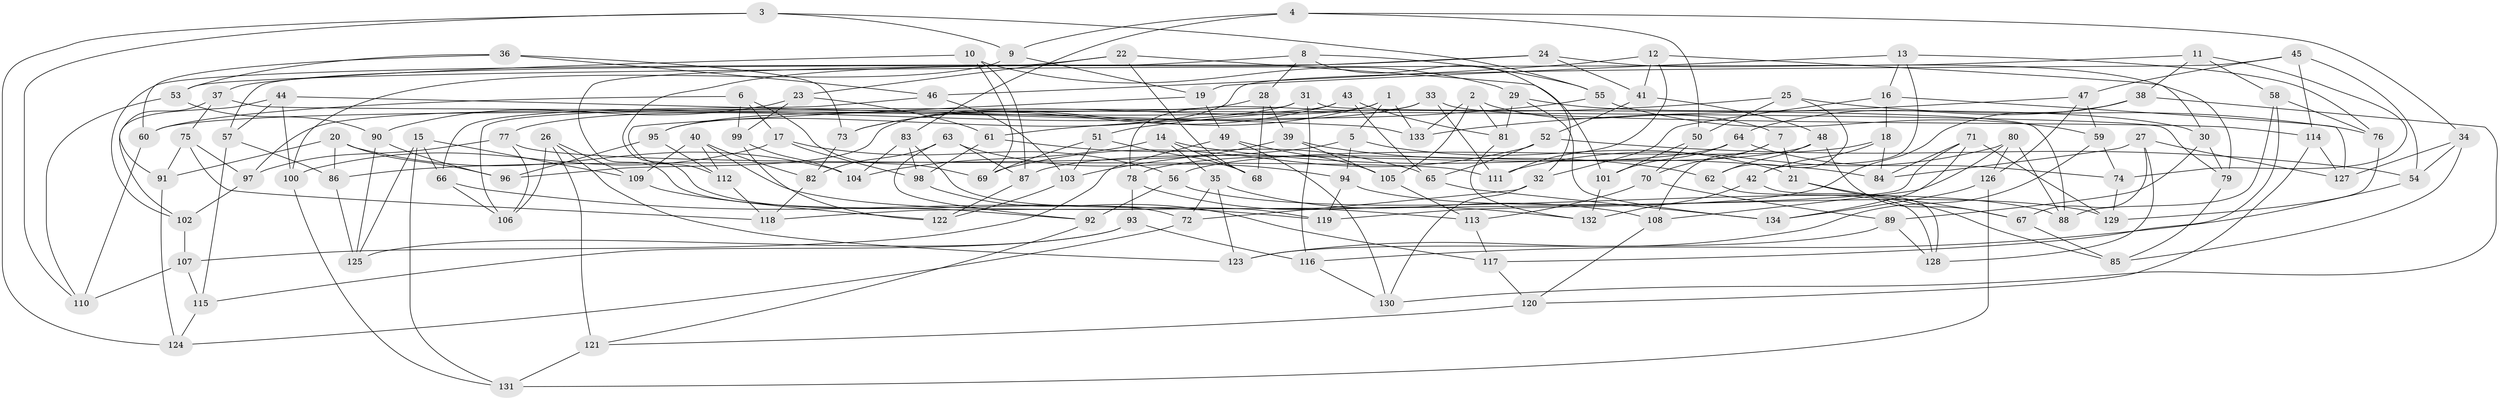// Generated by graph-tools (version 1.1) at 2025/16/03/09/25 04:16:32]
// undirected, 134 vertices, 268 edges
graph export_dot {
graph [start="1"]
  node [color=gray90,style=filled];
  1;
  2;
  3;
  4;
  5;
  6;
  7;
  8;
  9;
  10;
  11;
  12;
  13;
  14;
  15;
  16;
  17;
  18;
  19;
  20;
  21;
  22;
  23;
  24;
  25;
  26;
  27;
  28;
  29;
  30;
  31;
  32;
  33;
  34;
  35;
  36;
  37;
  38;
  39;
  40;
  41;
  42;
  43;
  44;
  45;
  46;
  47;
  48;
  49;
  50;
  51;
  52;
  53;
  54;
  55;
  56;
  57;
  58;
  59;
  60;
  61;
  62;
  63;
  64;
  65;
  66;
  67;
  68;
  69;
  70;
  71;
  72;
  73;
  74;
  75;
  76;
  77;
  78;
  79;
  80;
  81;
  82;
  83;
  84;
  85;
  86;
  87;
  88;
  89;
  90;
  91;
  92;
  93;
  94;
  95;
  96;
  97;
  98;
  99;
  100;
  101;
  102;
  103;
  104;
  105;
  106;
  107;
  108;
  109;
  110;
  111;
  112;
  113;
  114;
  115;
  116;
  117;
  118;
  119;
  120;
  121;
  122;
  123;
  124;
  125;
  126;
  127;
  128;
  129;
  130;
  131;
  132;
  133;
  134;
  1 -- 96;
  1 -- 73;
  1 -- 133;
  1 -- 5;
  2 -- 133;
  2 -- 105;
  2 -- 81;
  2 -- 7;
  3 -- 55;
  3 -- 124;
  3 -- 110;
  3 -- 9;
  4 -- 9;
  4 -- 34;
  4 -- 83;
  4 -- 50;
  5 -- 21;
  5 -- 86;
  5 -- 94;
  6 -- 17;
  6 -- 99;
  6 -- 60;
  6 -- 69;
  7 -- 21;
  7 -- 70;
  7 -- 108;
  8 -- 57;
  8 -- 32;
  8 -- 28;
  8 -- 55;
  9 -- 100;
  9 -- 19;
  10 -- 87;
  10 -- 69;
  10 -- 37;
  10 -- 29;
  11 -- 58;
  11 -- 53;
  11 -- 38;
  11 -- 74;
  12 -- 30;
  12 -- 111;
  12 -- 46;
  12 -- 41;
  13 -- 76;
  13 -- 16;
  13 -- 42;
  13 -- 19;
  14 -- 35;
  14 -- 84;
  14 -- 68;
  14 -- 104;
  15 -- 66;
  15 -- 109;
  15 -- 131;
  15 -- 125;
  16 -- 127;
  16 -- 32;
  16 -- 18;
  17 -- 56;
  17 -- 100;
  17 -- 98;
  18 -- 42;
  18 -- 84;
  18 -- 56;
  19 -- 49;
  19 -- 112;
  20 -- 96;
  20 -- 86;
  20 -- 104;
  20 -- 91;
  21 -- 67;
  21 -- 85;
  22 -- 92;
  22 -- 23;
  22 -- 68;
  22 -- 101;
  23 -- 61;
  23 -- 99;
  23 -- 90;
  24 -- 102;
  24 -- 72;
  24 -- 41;
  24 -- 79;
  25 -- 62;
  25 -- 50;
  25 -- 51;
  25 -- 76;
  26 -- 123;
  26 -- 106;
  26 -- 121;
  26 -- 109;
  27 -- 67;
  27 -- 128;
  27 -- 84;
  27 -- 127;
  28 -- 68;
  28 -- 60;
  28 -- 39;
  29 -- 30;
  29 -- 81;
  29 -- 134;
  30 -- 89;
  30 -- 79;
  31 -- 106;
  31 -- 88;
  31 -- 116;
  31 -- 77;
  32 -- 72;
  32 -- 130;
  33 -- 78;
  33 -- 95;
  33 -- 114;
  33 -- 111;
  34 -- 127;
  34 -- 85;
  34 -- 54;
  35 -- 72;
  35 -- 108;
  35 -- 123;
  36 -- 60;
  36 -- 46;
  36 -- 73;
  36 -- 53;
  37 -- 79;
  37 -- 75;
  37 -- 91;
  38 -- 119;
  38 -- 130;
  38 -- 64;
  39 -- 103;
  39 -- 105;
  39 -- 62;
  40 -- 113;
  40 -- 82;
  40 -- 109;
  40 -- 112;
  41 -- 52;
  41 -- 48;
  42 -- 132;
  42 -- 128;
  43 -- 73;
  43 -- 65;
  43 -- 97;
  43 -- 81;
  44 -- 57;
  44 -- 100;
  44 -- 102;
  44 -- 133;
  45 -- 95;
  45 -- 114;
  45 -- 54;
  45 -- 47;
  46 -- 103;
  46 -- 66;
  47 -- 59;
  47 -- 133;
  47 -- 126;
  48 -- 78;
  48 -- 67;
  48 -- 62;
  49 -- 130;
  49 -- 105;
  49 -- 107;
  50 -- 101;
  50 -- 70;
  51 -- 103;
  51 -- 69;
  51 -- 68;
  52 -- 65;
  52 -- 54;
  52 -- 69;
  53 -- 110;
  53 -- 90;
  54 -- 116;
  55 -- 59;
  55 -- 61;
  56 -- 92;
  56 -- 88;
  57 -- 86;
  57 -- 115;
  58 -- 117;
  58 -- 88;
  58 -- 76;
  59 -- 123;
  59 -- 74;
  60 -- 110;
  61 -- 65;
  61 -- 98;
  62 -- 128;
  63 -- 82;
  63 -- 87;
  63 -- 92;
  63 -- 94;
  64 -- 87;
  64 -- 74;
  64 -- 101;
  65 -- 134;
  66 -- 119;
  66 -- 106;
  67 -- 85;
  70 -- 113;
  70 -- 89;
  71 -- 84;
  71 -- 134;
  71 -- 129;
  71 -- 118;
  72 -- 124;
  73 -- 82;
  74 -- 129;
  75 -- 118;
  75 -- 97;
  75 -- 91;
  76 -- 129;
  77 -- 97;
  77 -- 106;
  77 -- 111;
  78 -- 132;
  78 -- 93;
  79 -- 85;
  80 -- 111;
  80 -- 88;
  80 -- 126;
  80 -- 108;
  81 -- 132;
  82 -- 118;
  83 -- 98;
  83 -- 104;
  83 -- 119;
  86 -- 125;
  87 -- 122;
  89 -- 123;
  89 -- 128;
  90 -- 125;
  90 -- 96;
  91 -- 124;
  92 -- 121;
  93 -- 115;
  93 -- 116;
  93 -- 125;
  94 -- 119;
  94 -- 129;
  95 -- 96;
  95 -- 112;
  97 -- 102;
  98 -- 117;
  99 -- 104;
  99 -- 122;
  100 -- 131;
  101 -- 132;
  102 -- 107;
  103 -- 122;
  105 -- 113;
  107 -- 115;
  107 -- 110;
  108 -- 120;
  109 -- 122;
  112 -- 118;
  113 -- 117;
  114 -- 127;
  114 -- 120;
  115 -- 124;
  116 -- 130;
  117 -- 120;
  120 -- 121;
  121 -- 131;
  126 -- 131;
  126 -- 134;
}

